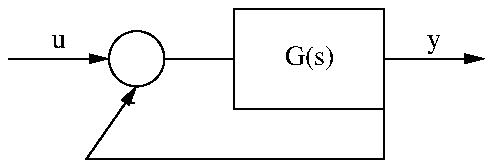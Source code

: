 .PS
  arrow "u" above
S: circle rad 10/72.27  # 10 pt
  line right 0.35
G: box "G(s)"
  arrow "y" above
  line -> down G.ht from last arrow then left last arrow.c.x-S.x then to S.s
  "-" below rjust
.PE
